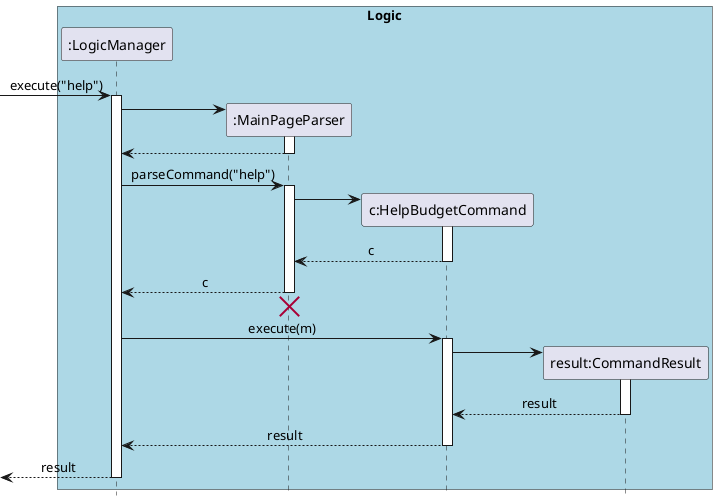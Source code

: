 @startuml
skinparam Sequence {
    MessageAlign center
}
hide footbox
box "Logic" #LightBlue
participant ":LogicManager" as LM
participant ":MainPageParser" as MPP
participant "c:HelpBudgetCommand" as HBC
participant "result:CommandResult" as CR
end box

[-> LM : execute("help")
activate LM
create MPP
LM -> MPP
activate MPP
LM <-- MPP
deactivate MPP
LM -> MPP : parseCommand("help")
activate MPP

create HBC
MPP -> HBC
activate HBC
MPP <-- HBC : c
deactivate HBC

LM <-- MPP : c
deactivate MPP
LM <-[hidden]- MPP
destroy MPP


LM -> HBC: execute(m)
activate HBC

create CR
HBC -> CR
activate CR
HBC <-- CR : result
deactivate CR

LM <-- HBC: result
deactivate HBC
[<-- LM: result
deactivate LM

@enduml
